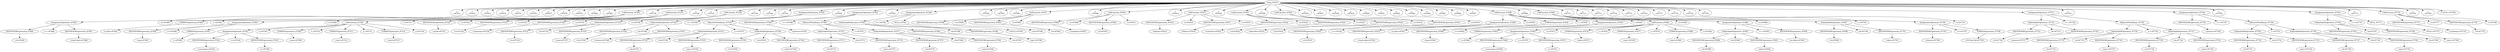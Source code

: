 digraph {

"Prog_87470"->"<
>87471";
"Prog_87470"->"<
>87472";
"Prog_87470"->"<
>87473";
"Prog_87470"->"<
>87474";
"Prog_87470"->"<
>87475";
"Prog_87470"->"<
>87476";
"Prog_87470"->"<
>87477";
"Prog_87470"->"<
>87478";
"Prog_87470"->"<
>87479";
"Prog_87470"->"<
>87480";
"Prog_87470"->"<
>87481";
"Prog_87470"->"CallFunction_87482";
"CallFunction_87482"->"AssignmentOpetators_87483";
"AssignmentOpetators_87483"->"IDENTIFIERExpression_87484";
"IDENTIFIERExpression_87484"->"<A>87485";
"AssignmentOpetators_87483"->"<<->87486";
"AssignmentOpetators_87483"->"IDENTIFIERExpression_87487";
"IDENTIFIERExpression_87487"->"<read.table>87488";
"CallFunction_87482"->"<(>87489";
"CallFunction_87482"->"STRINGExpression_87490";
"STRINGExpression_87490"->"<x.data>87491";
"CallFunction_87482"->"<,>87492";
"CallFunction_87482"->"AssignmentOpetators_87493";
"AssignmentOpetators_87493"->"IDENTIFIERExpression_87494";
"IDENTIFIERExpression_87494"->"<sep>87495";
"AssignmentOpetators_87493"->"<=>87496";
"AssignmentOpetators_87493"->"STRINGExpression_87497";
"STRINGExpression_87497"->"<,>87498";
"CallFunction_87482"->"<,>87499";
"CallFunction_87482"->"CallFunction_87500";
"CallFunction_87500"->"AssignmentOpetators_87501";
"AssignmentOpetators_87501"->"IDENTIFIERExpression_87502";
"IDENTIFIERExpression_87502"->"<col.names>87503";
"AssignmentOpetators_87501"->"<=>87504";
"AssignmentOpetators_87501"->"IDENTIFIERExpression_87505";
"IDENTIFIERExpression_87505"->"<c>87506";
"CallFunction_87500"->"<(>87507";
"CallFunction_87500"->"STRINGExpression_87508";
"STRINGExpression_87508"->"<year>87509";
"CallFunction_87500"->"<,>87510";
"CallFunction_87500"->"STRINGExpression_87511";
"STRINGExpression_87511"->"<my1>87512";
"CallFunction_87500"->"<,>87513";
"CallFunction_87500"->"STRINGExpression_87514";
"STRINGExpression_87514"->"<my2>87515";
"CallFunction_87500"->"<)>87516";
"CallFunction_87482"->"<)>87517";
"Prog_87470"->"<
>87518";
"Prog_87470"->"CallFunction_87519";
"CallFunction_87519"->"IDENTIFIERExpression_87520";
"IDENTIFIERExpression_87520"->"<nrow>87521";
"CallFunction_87519"->"<(>87522";
"CallFunction_87519"->"IDENTIFIERExpression_87523";
"IDENTIFIERExpression_87523"->"<A>87524";
"CallFunction_87519"->"<)>87525";
"Prog_87470"->"<
>87526";
"Prog_87470"->"<
>87527";
"Prog_87470"->"CallFunction_87528";
"CallFunction_87528"->"IDENTIFIERExpression_87529";
"IDENTIFIERExpression_87529"->"<summary>87530";
"CallFunction_87528"->"<(>87531";
"CallFunction_87528"->"DollarAndAtOperators_87532";
"DollarAndAtOperators_87532"->"IDENTIFIERExpression_87533";
"IDENTIFIERExpression_87533"->"<A>87534";
"DollarAndAtOperators_87532"->"<$>87535";
"DollarAndAtOperators_87532"->"IDENTIFIERExpression_87536";
"IDENTIFIERExpression_87536"->"<year>87537";
"CallFunction_87528"->"<)>87538";
"Prog_87470"->"<
>87539";
"Prog_87470"->"<
>87540";
"Prog_87470"->"<
>87541";
"Prog_87470"->"AssignmentOpetators_87542";
"AssignmentOpetators_87542"->"DollarAndAtOperators_87543";
"DollarAndAtOperators_87543"->"IDENTIFIERExpression_87544";
"IDENTIFIERExpression_87544"->"<A>87545";
"DollarAndAtOperators_87543"->"<$>87546";
"DollarAndAtOperators_87543"->"IDENTIFIERExpression_87547";
"IDENTIFIERExpression_87547"->"<newcol>87548";
"AssignmentOpetators_87542"->"<<->87549";
"AssignmentOpetators_87542"->"MinusOrPlusBinary_87550";
"MinusOrPlusBinary_87550"->"DollarAndAtOperators_87551";
"DollarAndAtOperators_87551"->"IDENTIFIERExpression_87552";
"IDENTIFIERExpression_87552"->"<A>87553";
"DollarAndAtOperators_87551"->"<$>87554";
"DollarAndAtOperators_87551"->"IDENTIFIERExpression_87555";
"IDENTIFIERExpression_87555"->"<my1>87556";
"MinusOrPlusBinary_87550"->"<+>87557";
"MinusOrPlusBinary_87550"->"DollarAndAtOperators_87558";
"DollarAndAtOperators_87558"->"IDENTIFIERExpression_87559";
"IDENTIFIERExpression_87559"->"<A>87560";
"DollarAndAtOperators_87558"->"<$>87561";
"DollarAndAtOperators_87558"->"IDENTIFIERExpression_87562";
"IDENTIFIERExpression_87562"->"<my2>87563";
"Prog_87470"->"<
>87564";
"Prog_87470"->"AssignmentOpetators_87565";
"AssignmentOpetators_87565"->"IDENTIFIERExpression_87566";
"IDENTIFIERExpression_87566"->"<newvar>87567";
"AssignmentOpetators_87565"->"<<->87568";
"AssignmentOpetators_87565"->"MinusOrPlusBinary_87569";
"MinusOrPlusBinary_87569"->"DollarAndAtOperators_87570";
"DollarAndAtOperators_87570"->"IDENTIFIERExpression_87571";
"IDENTIFIERExpression_87571"->"<A>87572";
"DollarAndAtOperators_87570"->"<$>87573";
"DollarAndAtOperators_87570"->"IDENTIFIERExpression_87574";
"IDENTIFIERExpression_87574"->"<my1>87575";
"MinusOrPlusBinary_87569"->"<->87576";
"MinusOrPlusBinary_87569"->"DollarAndAtOperators_87577";
"DollarAndAtOperators_87577"->"IDENTIFIERExpression_87578";
"IDENTIFIERExpression_87578"->"<A>87579";
"DollarAndAtOperators_87577"->"<$>87580";
"DollarAndAtOperators_87577"->"IDENTIFIERExpression_87581";
"IDENTIFIERExpression_87581"->"<my2>87582";
"Prog_87470"->"<
>87583";
"Prog_87470"->"AssignmentOpetators_87584";
"AssignmentOpetators_87584"->"DollarAndAtOperators_87585";
"DollarAndAtOperators_87585"->"IDENTIFIERExpression_87586";
"IDENTIFIERExpression_87586"->"<A>87587";
"DollarAndAtOperators_87585"->"<$>87588";
"DollarAndAtOperators_87585"->"IDENTIFIERExpression_87589";
"IDENTIFIERExpression_87589"->"<my1>87590";
"AssignmentOpetators_87584"->"<<->87591";
"AssignmentOpetators_87584"->"NULL_87592";
"NULL_87592"->"<NULL>87593";
"Prog_87470"->"<
>87594";
"Prog_87470"->"<
>87595";
"Prog_87470"->"<
>87596";
"Prog_87470"->"CallFunction_87597";
"CallFunction_87597"->"IDENTIFIERExpression_87598";
"IDENTIFIERExpression_87598"->"<str>87599";
"CallFunction_87597"->"<(>87600";
"CallFunction_87597"->"IDENTIFIERExpression_87601";
"IDENTIFIERExpression_87601"->"<A>87602";
"CallFunction_87597"->"<)>87603";
"Prog_87470"->"<
>87604";
"Prog_87470"->"CallFunction_87605";
"CallFunction_87605"->"IDENTIFIERExpression_87606";
"IDENTIFIERExpression_87606"->"<summary>87607";
"CallFunction_87605"->"<(>87608";
"CallFunction_87605"->"IDENTIFIERExpression_87609";
"IDENTIFIERExpression_87609"->"<A>87610";
"CallFunction_87605"->"<)>87611";
"Prog_87470"->"<
>87612";
"Prog_87470"->"CallFunction_87613";
"CallFunction_87613"->"IDENTIFIERExpression_87614";
"IDENTIFIERExpression_87614"->"<library>87615";
"CallFunction_87613"->"<(>87616";
"CallFunction_87613"->"IDENTIFIERExpression_87617";
"IDENTIFIERExpression_87617"->"<Hmisc>87618";
"CallFunction_87613"->"<)>87619";
"Prog_87470"->"<
>87620";
"Prog_87470"->"CallFunction_87621";
"CallFunction_87621"->"IDENTIFIERExpression_87622";
"IDENTIFIERExpression_87622"->"<contents>87623";
"CallFunction_87621"->"<(>87624";
"CallFunction_87621"->"IDENTIFIERExpression_87625";
"IDENTIFIERExpression_87625"->"<A>87626";
"CallFunction_87621"->"<)>87627";
"Prog_87470"->"<
>87628";
"Prog_87470"->"CallFunction_87629";
"CallFunction_87629"->"IDENTIFIERExpression_87630";
"IDENTIFIERExpression_87630"->"<describe>87631";
"CallFunction_87629"->"<(>87632";
"CallFunction_87629"->"IDENTIFIERExpression_87633";
"IDENTIFIERExpression_87633"->"<A>87634";
"CallFunction_87629"->"<)>87635";
"Prog_87470"->"<
>87636";
"Prog_87470"->"<
>87637";
"Prog_87470"->"<
>87638";
"Prog_87470"->"<
>87639";
"Prog_87470"->"<
>87640";
"Prog_87470"->"<
>87641";
"Prog_87470"->"<
>87642";
"Prog_87470"->"<
>87643";
"Prog_87470"->"<
>87644";
"Prog_87470"->"<
>87645";
"Prog_87470"->"<
>87646";
"Prog_87470"->"<
>87647";
"Prog_87470"->"CallFunction_87648";
"CallFunction_87648"->"AssignmentOpetators_87649";
"AssignmentOpetators_87649"->"IDENTIFIERExpression_87650";
"IDENTIFIERExpression_87650"->"<A>87651";
"AssignmentOpetators_87649"->"<<->87652";
"AssignmentOpetators_87649"->"IDENTIFIERExpression_87653";
"IDENTIFIERExpression_87653"->"<read.table>87654";
"CallFunction_87648"->"<(>87655";
"CallFunction_87648"->"STRINGExpression_87656";
"STRINGExpression_87656"->"<x.data>87657";
"CallFunction_87648"->"<,>87658";
"CallFunction_87648"->"AssignmentOpetators_87659";
"AssignmentOpetators_87659"->"IDENTIFIERExpression_87660";
"IDENTIFIERExpression_87660"->"<sep>87661";
"AssignmentOpetators_87659"->"<=>87662";
"AssignmentOpetators_87659"->"STRINGExpression_87663";
"STRINGExpression_87663"->"<,>87664";
"CallFunction_87648"->"<,>87665";
"CallFunction_87648"->"CallFunction_87666";
"CallFunction_87666"->"AssignmentOpetators_87667";
"AssignmentOpetators_87667"->"IDENTIFIERExpression_87668";
"IDENTIFIERExpression_87668"->"<col.names>87669";
"AssignmentOpetators_87667"->"<=>87670";
"AssignmentOpetators_87667"->"IDENTIFIERExpression_87671";
"IDENTIFIERExpression_87671"->"<c>87672";
"CallFunction_87666"->"<(>87673";
"CallFunction_87666"->"STRINGExpression_87674";
"STRINGExpression_87674"->"<date>87675";
"CallFunction_87666"->"<,>87676";
"CallFunction_87666"->"STRINGExpression_87677";
"STRINGExpression_87677"->"<my1>87678";
"CallFunction_87666"->"<,>87679";
"CallFunction_87666"->"STRINGExpression_87680";
"STRINGExpression_87680"->"<my2>87681";
"CallFunction_87666"->"<)>87682";
"CallFunction_87648"->"<)>87683";
"Prog_87470"->"<
>87684";
"Prog_87470"->"CallFunction_87685";
"CallFunction_87685"->"AssignmentOpetators_87686";
"AssignmentOpetators_87686"->"DollarAndAtOperators_87687";
"DollarAndAtOperators_87687"->"IDENTIFIERExpression_87688";
"IDENTIFIERExpression_87688"->"<A>87689";
"DollarAndAtOperators_87687"->"<$>87690";
"DollarAndAtOperators_87687"->"IDENTIFIERExpression_87691";
"IDENTIFIERExpression_87691"->"<date>87692";
"AssignmentOpetators_87686"->"<<->87693";
"AssignmentOpetators_87686"->"IDENTIFIERExpression_87694";
"IDENTIFIERExpression_87694"->"<as.Date>87695";
"CallFunction_87685"->"<(>87696";
"CallFunction_87685"->"DollarAndAtOperators_87697";
"DollarAndAtOperators_87697"->"IDENTIFIERExpression_87698";
"IDENTIFIERExpression_87698"->"<A>87699";
"DollarAndAtOperators_87697"->"<$>87700";
"DollarAndAtOperators_87697"->"IDENTIFIERExpression_87701";
"IDENTIFIERExpression_87701"->"<date>87702";
"CallFunction_87685"->"<,>87703";
"CallFunction_87685"->"AssignmentOpetators_87704";
"AssignmentOpetators_87704"->"IDENTIFIERExpression_87705";
"IDENTIFIERExpression_87705"->"<format>87706";
"AssignmentOpetators_87704"->"<=>87707";
"AssignmentOpetators_87704"->"STRINGExpression_87708";
"STRINGExpression_87708"->"<%Y-%m-%d>87709";
"CallFunction_87685"->"<)>87710";
"Prog_87470"->"<
>87711";
"Prog_87470"->"<
>87712";
"Prog_87470"->"<
>87713";
"Prog_87470"->"<
>87714";
"Prog_87470"->"<
>87715";
"Prog_87470"->"<
>87716";
"Prog_87470"->"<
>87717";
"Prog_87470"->"<
>87718";
"Prog_87470"->"<
>87719";
"Prog_87470"->"<
>87720";
"Prog_87470"->"AssignmentOpetators_87721";
"AssignmentOpetators_87721"->"DollarAndAtOperators_87722";
"DollarAndAtOperators_87722"->"IDENTIFIERExpression_87723";
"IDENTIFIERExpression_87723"->"<A>87724";
"DollarAndAtOperators_87722"->"<$>87725";
"DollarAndAtOperators_87722"->"IDENTIFIERExpression_87726";
"IDENTIFIERExpression_87726"->"<newcol>87727";
"AssignmentOpetators_87721"->"<<->87728";
"AssignmentOpetators_87721"->"MinusOrPlusBinary_87729";
"MinusOrPlusBinary_87729"->"DollarAndAtOperators_87730";
"DollarAndAtOperators_87730"->"IDENTIFIERExpression_87731";
"IDENTIFIERExpression_87731"->"<A>87732";
"DollarAndAtOperators_87730"->"<$>87733";
"DollarAndAtOperators_87730"->"IDENTIFIERExpression_87734";
"IDENTIFIERExpression_87734"->"<my1>87735";
"MinusOrPlusBinary_87729"->"<+>87736";
"MinusOrPlusBinary_87729"->"DollarAndAtOperators_87737";
"DollarAndAtOperators_87737"->"IDENTIFIERExpression_87738";
"IDENTIFIERExpression_87738"->"<A>87739";
"DollarAndAtOperators_87737"->"<$>87740";
"DollarAndAtOperators_87737"->"IDENTIFIERExpression_87741";
"IDENTIFIERExpression_87741"->"<my2>87742";
"Prog_87470"->"<
>87743";
"Prog_87470"->"AssignmentOpetators_87744";
"AssignmentOpetators_87744"->"IDENTIFIERExpression_87745";
"IDENTIFIERExpression_87745"->"<newvar>87746";
"AssignmentOpetators_87744"->"<<->87747";
"AssignmentOpetators_87744"->"MinusOrPlusBinary_87748";
"MinusOrPlusBinary_87748"->"DollarAndAtOperators_87749";
"DollarAndAtOperators_87749"->"IDENTIFIERExpression_87750";
"IDENTIFIERExpression_87750"->"<A>87751";
"DollarAndAtOperators_87749"->"<$>87752";
"DollarAndAtOperators_87749"->"IDENTIFIERExpression_87753";
"IDENTIFIERExpression_87753"->"<my1>87754";
"MinusOrPlusBinary_87748"->"<->87755";
"MinusOrPlusBinary_87748"->"DollarAndAtOperators_87756";
"DollarAndAtOperators_87756"->"IDENTIFIERExpression_87757";
"IDENTIFIERExpression_87757"->"<A>87758";
"DollarAndAtOperators_87756"->"<$>87759";
"DollarAndAtOperators_87756"->"IDENTIFIERExpression_87760";
"IDENTIFIERExpression_87760"->"<my2>87761";
"Prog_87470"->"<
>87762";
"Prog_87470"->"AssignmentOpetators_87763";
"AssignmentOpetators_87763"->"DollarAndAtOperators_87764";
"DollarAndAtOperators_87764"->"IDENTIFIERExpression_87765";
"IDENTIFIERExpression_87765"->"<A>87766";
"DollarAndAtOperators_87764"->"<$>87767";
"DollarAndAtOperators_87764"->"IDENTIFIERExpression_87768";
"IDENTIFIERExpression_87768"->"<my1>87769";
"AssignmentOpetators_87763"->"<<->87770";
"AssignmentOpetators_87763"->"NULL_87771";
"NULL_87771"->"<NULL>87772";
"Prog_87470"->"<
>87773";
"Prog_87470"->"CallFunction_87774";
"CallFunction_87774"->"IDENTIFIERExpression_87775";
"IDENTIFIERExpression_87775"->"<summary>87776";
"CallFunction_87774"->"<(>87777";
"CallFunction_87774"->"IDENTIFIERExpression_87778";
"IDENTIFIERExpression_87778"->"<A>87779";
"CallFunction_87774"->"<)>87780";
"Prog_87470"->"<
>87781";
"Prog_87470"->"<
>87782";
"Prog_87470"->"<<EOF>>87783";
}
